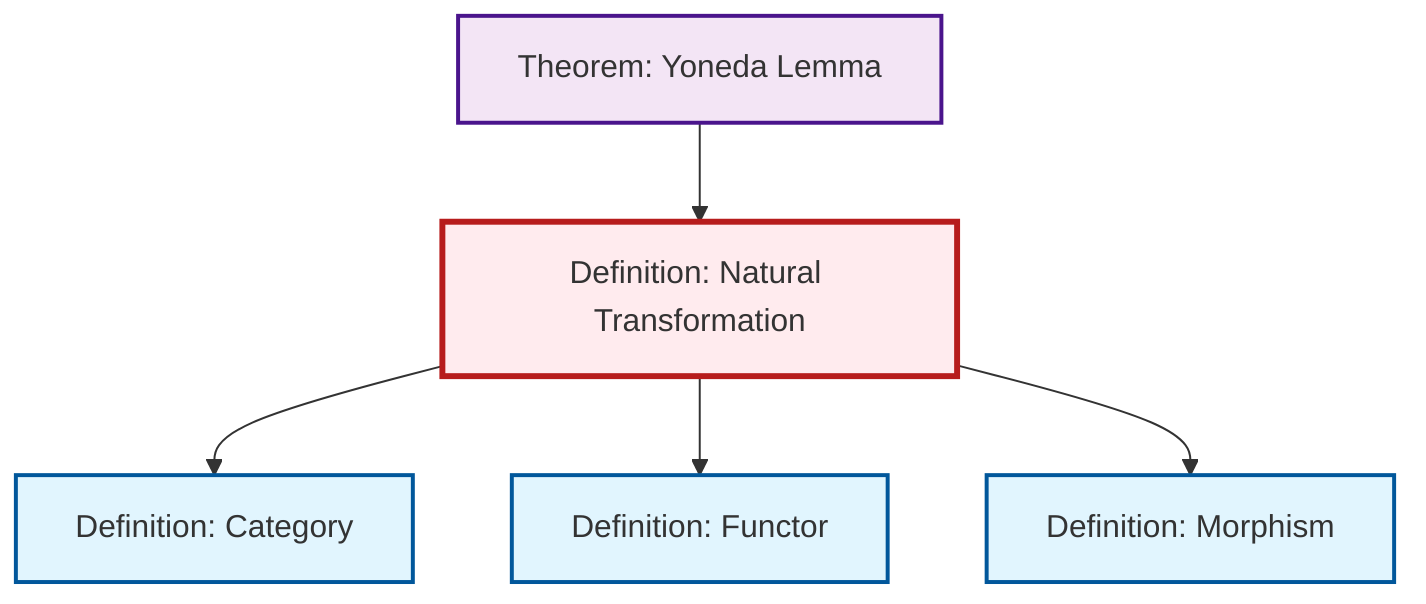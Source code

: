 graph TD
    classDef definition fill:#e1f5fe,stroke:#01579b,stroke-width:2px
    classDef theorem fill:#f3e5f5,stroke:#4a148c,stroke-width:2px
    classDef axiom fill:#fff3e0,stroke:#e65100,stroke-width:2px
    classDef example fill:#e8f5e9,stroke:#1b5e20,stroke-width:2px
    classDef current fill:#ffebee,stroke:#b71c1c,stroke-width:3px
    def-natural-transformation["Definition: Natural Transformation"]:::definition
    def-functor["Definition: Functor"]:::definition
    thm-yoneda["Theorem: Yoneda Lemma"]:::theorem
    def-category["Definition: Category"]:::definition
    def-morphism["Definition: Morphism"]:::definition
    def-natural-transformation --> def-category
    thm-yoneda --> def-natural-transformation
    def-natural-transformation --> def-functor
    def-natural-transformation --> def-morphism
    class def-natural-transformation current